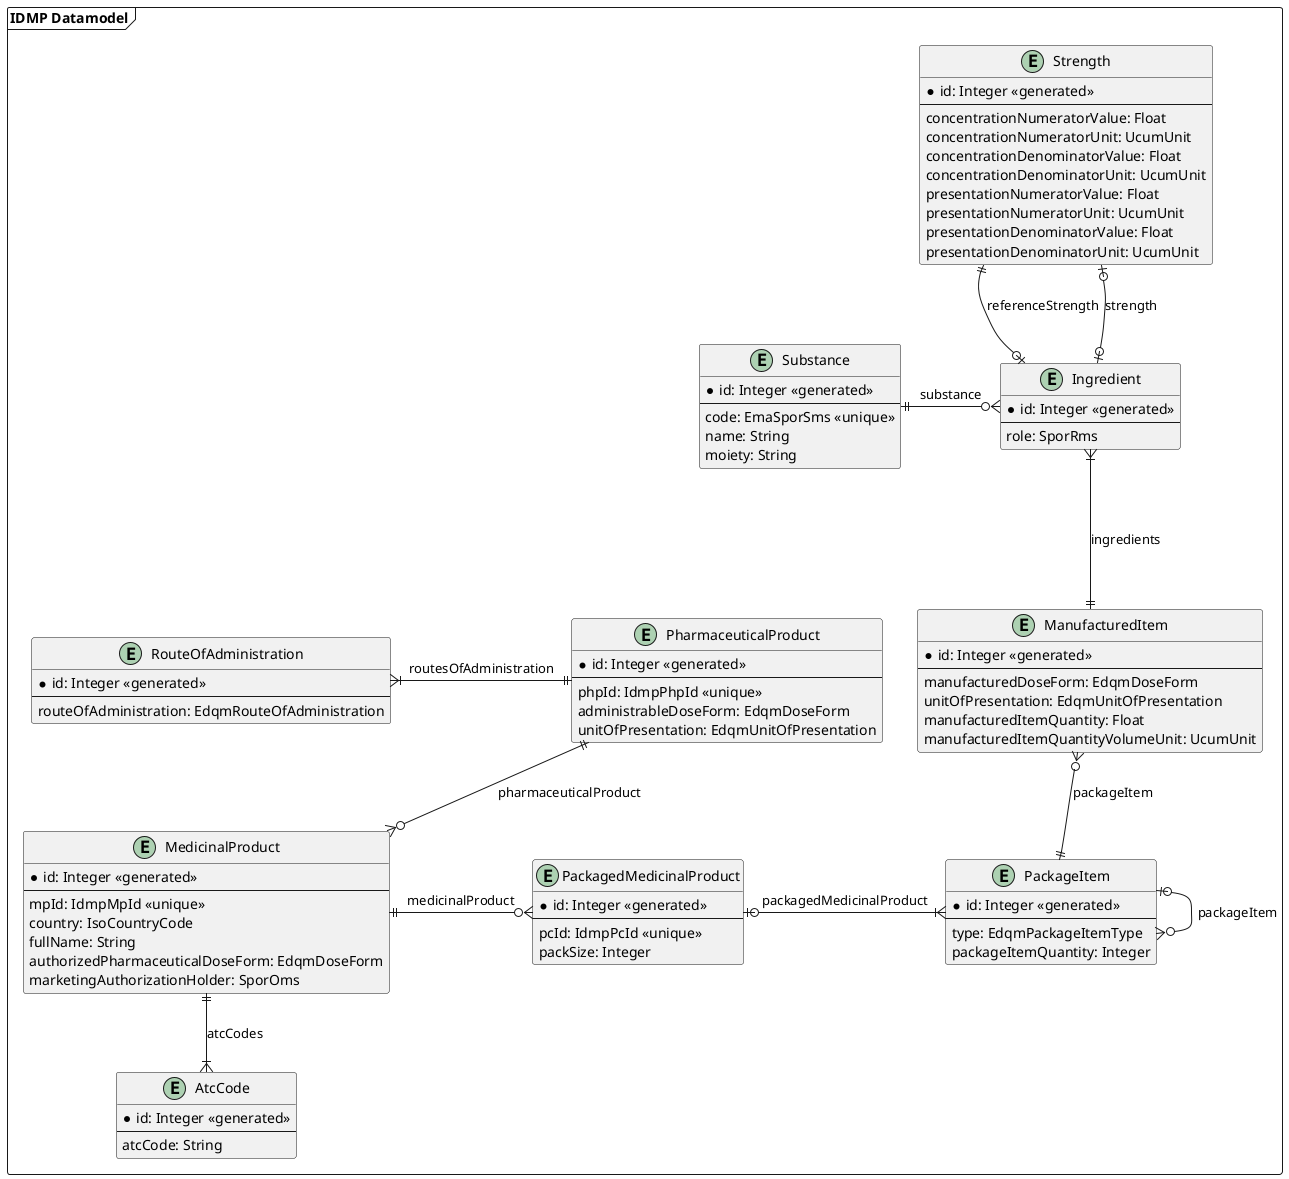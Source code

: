 @startuml
'https://plantuml.com/class-diagram

package "IDMP Datamodel" as idmpDatamodel <<frame>> {
    entity Strength {
        * id: Integer <<generated>>
        --
        concentrationNumeratorValue: Float
        concentrationNumeratorUnit: UcumUnit
        concentrationDenominatorValue: Float
        concentrationDenominatorUnit: UcumUnit
        presentationNumeratorValue: Float
        presentationNumeratorUnit: UcumUnit
        presentationDenominatorValue: Float
        presentationDenominatorUnit: UcumUnit
    }

    together {
        entity Substance {
            * id: Integer <<generated>>
            --
            code: EmaSporSms <<unique>>
            name: String
            moiety: String
        }

        entity Ingredient {
            * id: Integer <<generated>>
            --
            role: SporRms
        }

        Substance ||-r-o{ Ingredient : "substance"
    }

    together {
        entity RouteOfAdministration {
            * id: Integer <<generated>>
            --
            routeOfAdministration: EdqmRouteOfAdministration
        }

        entity PharmaceuticalProduct {
            * id: Integer <<generated>>
            --
            phpId: IdmpPhpId <<unique>>
            administrableDoseForm: EdqmDoseForm
            unitOfPresentation: EdqmUnitOfPresentation
        }
    }

    entity MedicinalProduct {
        * id: Integer <<generated>>
        --
        mpId: IdmpMpId <<unique>>
        country: IsoCountryCode
        fullName: String
        authorizedPharmaceuticalDoseForm: EdqmDoseForm
        marketingAuthorizationHolder: SporOms
    }

    entity AtcCode {
        * id: Integer <<generated>>
        --
        atcCode: String
    }

    entity PackagedMedicinalProduct {
        * id: Integer <<generated>>
        --
        pcId: IdmpPcId <<unique>>
        packSize: Integer
    }

    entity PackageItem {
        * id: Integer <<generated>>
        --
        type: EdqmPackageItemType
        packageItemQuantity: Integer
    }

    entity ManufacturedItem {
        * id: Integer <<generated>>
        --
        manufacturedDoseForm: EdqmDoseForm
        unitOfPresentation: EdqmUnitOfPresentation
        manufacturedItemQuantity: Float
        manufacturedItemQuantityVolumeUnit: UcumUnit
    }

    MedicinalProduct ||--|{ AtcCode : "atcCodes"

    Strength ||--o| Ingredient : "referenceStrength"
    Strength |o--o| Ingredient : "strength"

    ' Ingredient }|---|| PharmaceuticalProduct : "ingredients <<redundant>>"
    Ingredient }|---|| ManufacturedItem : "ingredients"

    RouteOfAdministration }|-r-|| PharmaceuticalProduct : "routesOfAdministration"
    PharmaceuticalProduct ||--o{ MedicinalProduct : "pharmaceuticalProduct"
    MedicinalProduct ||-o{ PackagedMedicinalProduct : "medicinalProduct"
    PackagedMedicinalProduct |o-|{ PackageItem : "packagedMedicinalProduct"
    PackageItem |o-o{ PackageItem : "packageItem"
    ManufacturedItem }o--|| PackageItem : "packageItem"
}

@enduml